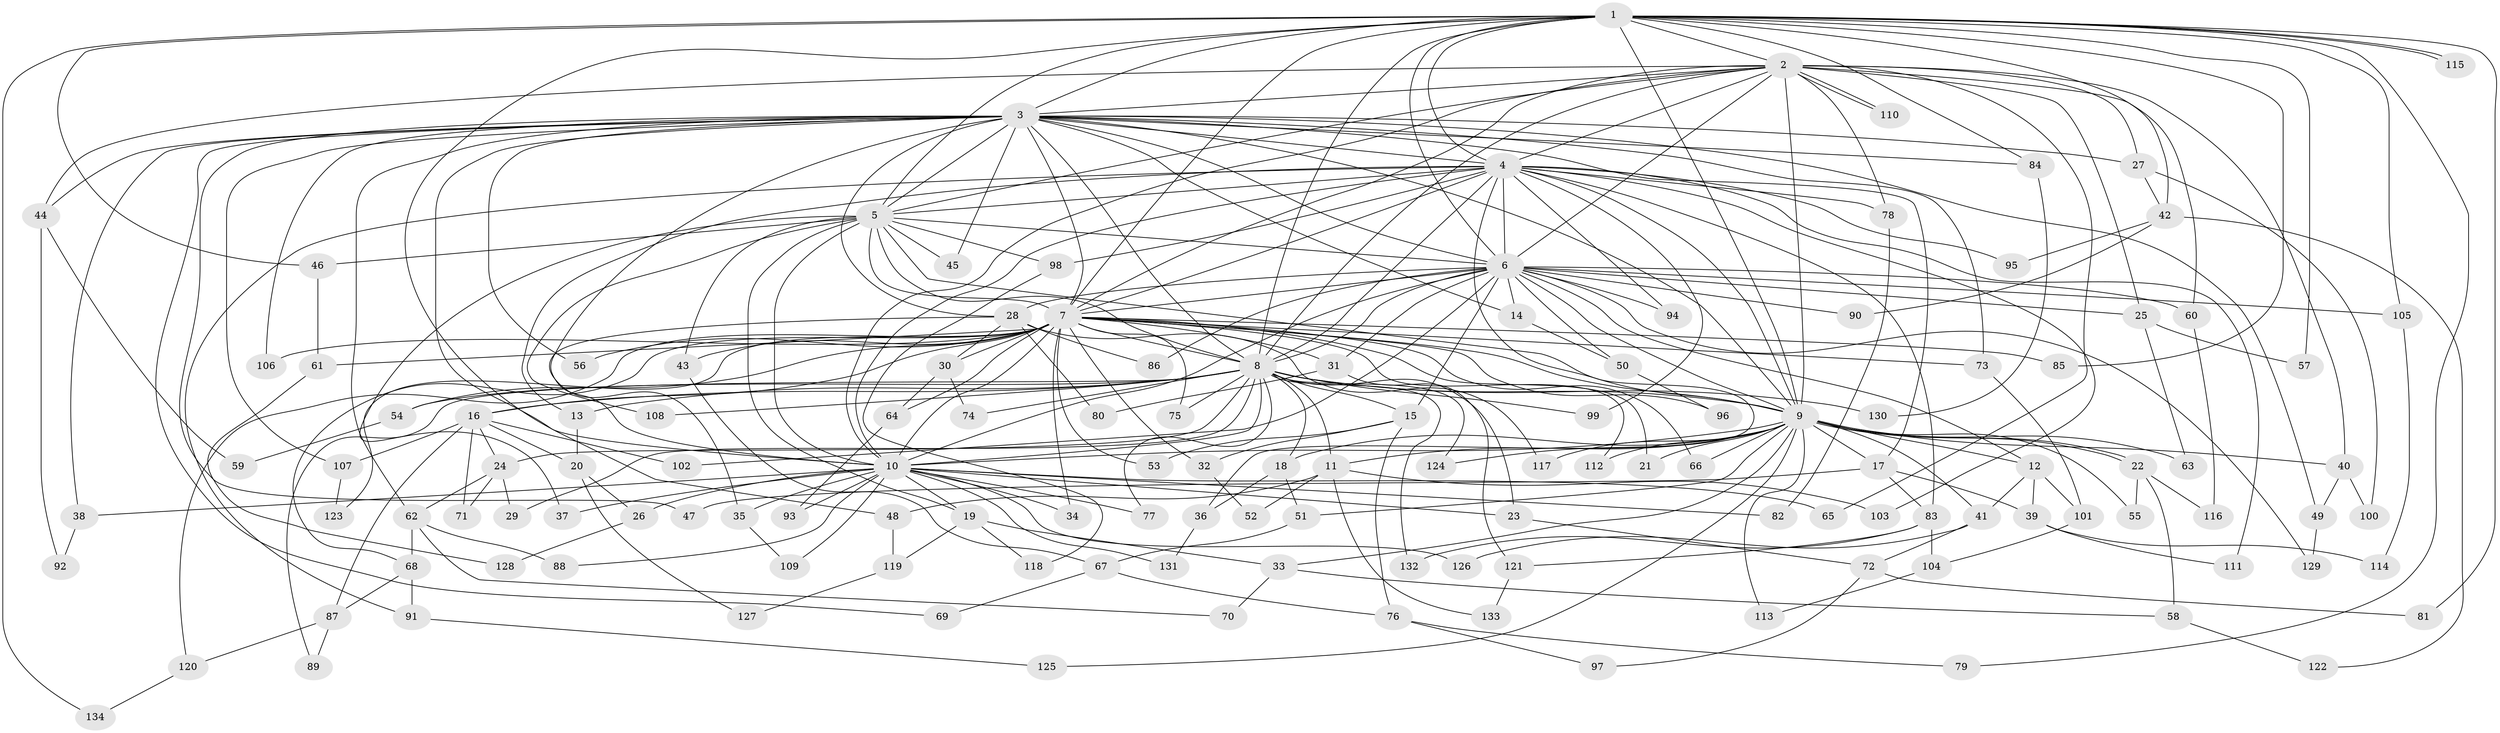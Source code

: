 // Generated by graph-tools (version 1.1) at 2025/01/03/09/25 03:01:35]
// undirected, 134 vertices, 293 edges
graph export_dot {
graph [start="1"]
  node [color=gray90,style=filled];
  1;
  2;
  3;
  4;
  5;
  6;
  7;
  8;
  9;
  10;
  11;
  12;
  13;
  14;
  15;
  16;
  17;
  18;
  19;
  20;
  21;
  22;
  23;
  24;
  25;
  26;
  27;
  28;
  29;
  30;
  31;
  32;
  33;
  34;
  35;
  36;
  37;
  38;
  39;
  40;
  41;
  42;
  43;
  44;
  45;
  46;
  47;
  48;
  49;
  50;
  51;
  52;
  53;
  54;
  55;
  56;
  57;
  58;
  59;
  60;
  61;
  62;
  63;
  64;
  65;
  66;
  67;
  68;
  69;
  70;
  71;
  72;
  73;
  74;
  75;
  76;
  77;
  78;
  79;
  80;
  81;
  82;
  83;
  84;
  85;
  86;
  87;
  88;
  89;
  90;
  91;
  92;
  93;
  94;
  95;
  96;
  97;
  98;
  99;
  100;
  101;
  102;
  103;
  104;
  105;
  106;
  107;
  108;
  109;
  110;
  111;
  112;
  113;
  114;
  115;
  116;
  117;
  118;
  119;
  120;
  121;
  122;
  123;
  124;
  125;
  126;
  127;
  128;
  129;
  130;
  131;
  132;
  133;
  134;
  1 -- 2;
  1 -- 3;
  1 -- 4;
  1 -- 5;
  1 -- 6;
  1 -- 7;
  1 -- 8;
  1 -- 9;
  1 -- 10;
  1 -- 42;
  1 -- 46;
  1 -- 57;
  1 -- 79;
  1 -- 81;
  1 -- 84;
  1 -- 85;
  1 -- 105;
  1 -- 115;
  1 -- 115;
  1 -- 134;
  2 -- 3;
  2 -- 4;
  2 -- 5;
  2 -- 6;
  2 -- 7;
  2 -- 8;
  2 -- 9;
  2 -- 10;
  2 -- 25;
  2 -- 27;
  2 -- 40;
  2 -- 44;
  2 -- 60;
  2 -- 65;
  2 -- 78;
  2 -- 110;
  2 -- 110;
  3 -- 4;
  3 -- 5;
  3 -- 6;
  3 -- 7;
  3 -- 8;
  3 -- 9;
  3 -- 10;
  3 -- 14;
  3 -- 17;
  3 -- 27;
  3 -- 28;
  3 -- 38;
  3 -- 44;
  3 -- 45;
  3 -- 47;
  3 -- 48;
  3 -- 49;
  3 -- 56;
  3 -- 62;
  3 -- 69;
  3 -- 73;
  3 -- 84;
  3 -- 106;
  3 -- 107;
  4 -- 5;
  4 -- 6;
  4 -- 7;
  4 -- 8;
  4 -- 9;
  4 -- 10;
  4 -- 13;
  4 -- 36;
  4 -- 78;
  4 -- 83;
  4 -- 91;
  4 -- 94;
  4 -- 95;
  4 -- 98;
  4 -- 99;
  4 -- 103;
  4 -- 111;
  5 -- 6;
  5 -- 7;
  5 -- 8;
  5 -- 9;
  5 -- 10;
  5 -- 19;
  5 -- 37;
  5 -- 43;
  5 -- 45;
  5 -- 46;
  5 -- 98;
  5 -- 108;
  6 -- 7;
  6 -- 8;
  6 -- 9;
  6 -- 10;
  6 -- 12;
  6 -- 14;
  6 -- 15;
  6 -- 25;
  6 -- 28;
  6 -- 31;
  6 -- 50;
  6 -- 60;
  6 -- 86;
  6 -- 90;
  6 -- 94;
  6 -- 102;
  6 -- 105;
  6 -- 129;
  7 -- 8;
  7 -- 9;
  7 -- 10;
  7 -- 16;
  7 -- 21;
  7 -- 30;
  7 -- 31;
  7 -- 32;
  7 -- 34;
  7 -- 43;
  7 -- 53;
  7 -- 54;
  7 -- 56;
  7 -- 61;
  7 -- 64;
  7 -- 66;
  7 -- 68;
  7 -- 73;
  7 -- 75;
  7 -- 85;
  7 -- 96;
  7 -- 106;
  7 -- 112;
  7 -- 120;
  7 -- 123;
  8 -- 9;
  8 -- 10;
  8 -- 11;
  8 -- 13;
  8 -- 15;
  8 -- 16;
  8 -- 18;
  8 -- 23;
  8 -- 24;
  8 -- 29;
  8 -- 54;
  8 -- 74;
  8 -- 75;
  8 -- 77;
  8 -- 89;
  8 -- 99;
  8 -- 108;
  8 -- 124;
  8 -- 130;
  8 -- 132;
  9 -- 10;
  9 -- 11;
  9 -- 12;
  9 -- 17;
  9 -- 18;
  9 -- 21;
  9 -- 22;
  9 -- 22;
  9 -- 33;
  9 -- 40;
  9 -- 41;
  9 -- 51;
  9 -- 55;
  9 -- 63;
  9 -- 66;
  9 -- 112;
  9 -- 113;
  9 -- 117;
  9 -- 124;
  9 -- 125;
  10 -- 19;
  10 -- 23;
  10 -- 26;
  10 -- 34;
  10 -- 35;
  10 -- 37;
  10 -- 38;
  10 -- 65;
  10 -- 77;
  10 -- 82;
  10 -- 88;
  10 -- 93;
  10 -- 109;
  10 -- 126;
  10 -- 131;
  11 -- 48;
  11 -- 52;
  11 -- 103;
  11 -- 133;
  12 -- 39;
  12 -- 41;
  12 -- 101;
  13 -- 20;
  14 -- 50;
  15 -- 32;
  15 -- 53;
  15 -- 76;
  16 -- 20;
  16 -- 24;
  16 -- 71;
  16 -- 87;
  16 -- 102;
  16 -- 107;
  17 -- 39;
  17 -- 47;
  17 -- 83;
  18 -- 36;
  18 -- 51;
  19 -- 33;
  19 -- 118;
  19 -- 119;
  20 -- 26;
  20 -- 127;
  22 -- 55;
  22 -- 58;
  22 -- 116;
  23 -- 72;
  24 -- 29;
  24 -- 62;
  24 -- 71;
  25 -- 57;
  25 -- 63;
  26 -- 128;
  27 -- 42;
  27 -- 100;
  28 -- 30;
  28 -- 35;
  28 -- 80;
  28 -- 86;
  28 -- 117;
  30 -- 64;
  30 -- 74;
  31 -- 80;
  31 -- 121;
  32 -- 52;
  33 -- 58;
  33 -- 70;
  35 -- 109;
  36 -- 131;
  38 -- 92;
  39 -- 111;
  39 -- 114;
  40 -- 49;
  40 -- 100;
  41 -- 72;
  41 -- 126;
  42 -- 90;
  42 -- 95;
  42 -- 122;
  43 -- 67;
  44 -- 59;
  44 -- 92;
  46 -- 61;
  48 -- 119;
  49 -- 129;
  50 -- 96;
  51 -- 67;
  54 -- 59;
  58 -- 122;
  60 -- 116;
  61 -- 128;
  62 -- 68;
  62 -- 70;
  62 -- 88;
  64 -- 93;
  67 -- 69;
  67 -- 76;
  68 -- 87;
  68 -- 91;
  72 -- 81;
  72 -- 97;
  73 -- 101;
  76 -- 79;
  76 -- 97;
  78 -- 82;
  83 -- 104;
  83 -- 121;
  83 -- 132;
  84 -- 130;
  87 -- 89;
  87 -- 120;
  91 -- 125;
  98 -- 118;
  101 -- 104;
  104 -- 113;
  105 -- 114;
  107 -- 123;
  119 -- 127;
  120 -- 134;
  121 -- 133;
}
